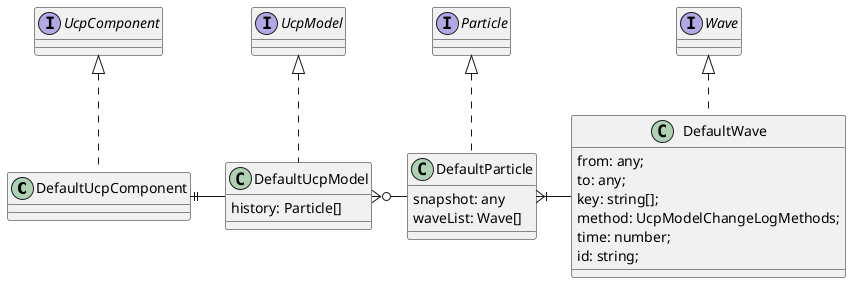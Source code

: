 @startuml UcpDomeinEntityLoaderObjects
class DefaultUcpComponent implements UcpComponent
class DefaultUcpModel implements UcpModel {
    history: Particle[]
}
class DefaultParticle implements Particle {
    snapshot: any
    waveList: Wave[]
}
class DefaultWave implements Wave {
    from: any;
    to: any;
    key: string[];
    method: UcpModelChangeLogMethods;
    time: number;
    id: string;
}
DefaultUcpComponent ||-right- DefaultUcpModel
DefaultUcpModel }o-right- DefaultParticle
DefaultParticle }|-right- DefaultWave
@enduml